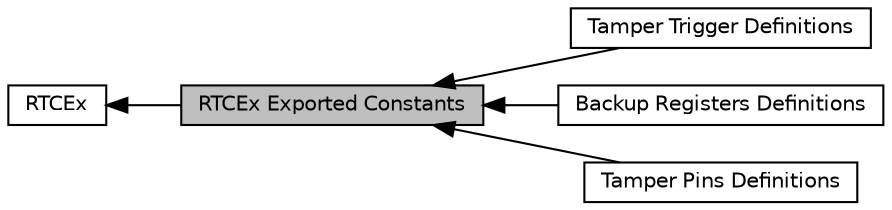 digraph "RTCEx Exported Constants"
{
  edge [fontname="Helvetica",fontsize="10",labelfontname="Helvetica",labelfontsize="10"];
  node [fontname="Helvetica",fontsize="10",shape=box];
  rankdir=LR;
  Node4 [label="Tamper Trigger Definitions",height=0.2,width=0.4,color="black", fillcolor="white", style="filled",URL="$group___r_t_c_ex___tamper___trigger___definitions.html",tooltip=" "];
  Node2 [label="RTCEx",height=0.2,width=0.4,color="black", fillcolor="white", style="filled",URL="$group___r_t_c_ex.html",tooltip=" "];
  Node5 [label="Backup Registers Definitions",height=0.2,width=0.4,color="black", fillcolor="white", style="filled",URL="$group___r_t_c_ex___backup___registers___definitions.html",tooltip=" "];
  Node1 [label="RTCEx Exported Constants",height=0.2,width=0.4,color="black", fillcolor="grey75", style="filled", fontcolor="black",tooltip=" "];
  Node3 [label="Tamper Pins Definitions",height=0.2,width=0.4,color="black", fillcolor="white", style="filled",URL="$group___r_t_c_ex___tamper___pins___definitions.html",tooltip=" "];
  Node2->Node1 [shape=plaintext, dir="back", style="solid"];
  Node1->Node3 [shape=plaintext, dir="back", style="solid"];
  Node1->Node4 [shape=plaintext, dir="back", style="solid"];
  Node1->Node5 [shape=plaintext, dir="back", style="solid"];
}
